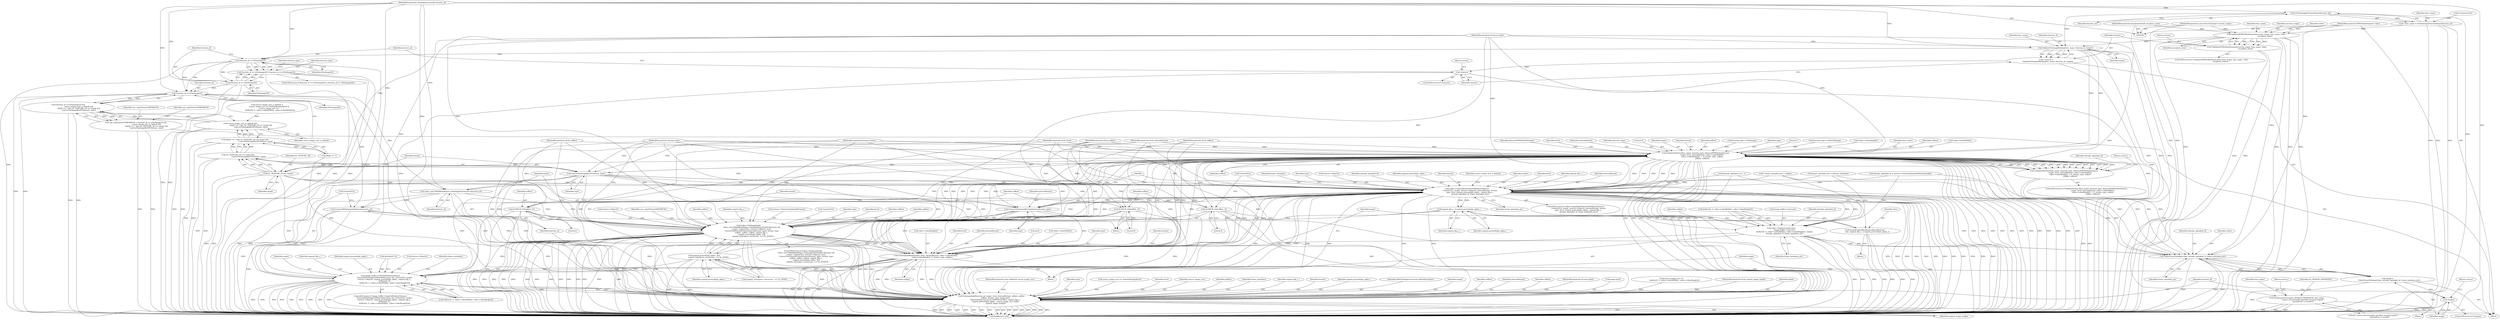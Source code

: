 digraph "0_Chrome_3298d3abf47b3a7a10e44c07d821c68a5c8aa935@pointer" {
"1000127" [label="(Call,ValidateHTMLVideoElement(security_origin, func_name, video,\n                                exception_state))"];
"1000101" [label="(MethodParameterIn,const SecurityOrigin* security_origin)"];
"1000118" [label="(Call,* func_name = GetTexImageFunctionName(function_id))"];
"1000120" [label="(Call,GetTexImageFunctionName(function_id))"];
"1000102" [label="(MethodParameterIn,TexImageFunctionID function_id)"];
"1000111" [label="(MethodParameterIn,HTMLVideoElement* video)"];
"1000115" [label="(MethodParameterIn,ExceptionState& exception_state)"];
"1000126" [label="(Call,!ValidateHTMLVideoElement(security_origin, func_name, video,\n                                exception_state))"];
"1000136" [label="(Call,ValidateTexImageBinding(func_name, function_id, target))"];
"1000134" [label="(Call,* texture =\n      ValidateTexImageBinding(func_name, function_id, target))"];
"1000141" [label="(Call,!texture)"];
"1000147" [label="(Call,function_id == kTexImage2D)"];
"1000146" [label="(Call,function_id == kTexImage2D || function_id == kTexImage3D)"];
"1000150" [label="(Call,function_id == kTexImage3D)"];
"1000226" [label="(Call,function_id == kTexImage2D)"];
"1000225" [label="(Call,function_id == kTexImage2D &&\n                                       source_image_rect_is_default &&\n                                       depth == 1 && GL_TEXTURE_2D == target &&\n                                       CanUseTexImageByGPU(format, type))"];
"1000223" [label="(Call,use_copyTextureCHROMIUM = function_id == kTexImage2D &&\n                                       source_image_rect_is_default &&\n                                       depth == 1 && GL_TEXTURE_2D == target &&\n                                       CanUseTexImageByGPU(format, type))"];
"1000281" [label="(Call,static_cast<WebMediaPlayer::TexImageFunctionID>(function_id))"];
"1000280" [label="(Call,video->TexImageImpl(\n            static_cast<WebMediaPlayer::TexImageFunctionID>(function_id),\n            target, ContextGL(), texture->Object(), level,\n            ConvertTexInternalFormat(internalformat, type), format, type,\n            xoffset, yoffset, zoffset, unpack_flip_y_,\n            unpack_premultiply_alpha_ &&\n                unpack_colorspace_conversion_ == GL_NONE))"];
"1000331" [label="(Call,TexImage2DBase(target, level, internalformat, video->videoWidth(),\n                       video->videoHeight(), 0, format, type, nullptr))"];
"1000342" [label="(Call,image_buffer->CopyToPlatformTexture(\n                FunctionIDToSnapshotReason(function_id), ContextGL(), target,\n                texture->Object(), unpack_premultiply_alpha_, unpack_flip_y_,\n                IntPoint(0, 0),\n                IntRect(0, 0, video->videoWidth(), video->videoHeight())))"];
"1000373" [label="(Call,TexImageImpl(function_id, target, level, internalformat, xoffset, yoffset,\n               zoffset, format, type, image.get(),\n               WebGLImageConversion::kHtmlDomVideo, unpack_flip_y_,\n               unpack_premultiply_alpha_, source_image_rect, depth,\n               unpack_image_height))"];
"1000343" [label="(Call,FunctionIDToSnapshotReason(function_id))"];
"1000162" [label="(Call,ValidateTexFunc(func_name, function_type, kSourceHTMLVideoElement,\n                       target, level, internalformat, video->videoWidth(),\n                       video->videoHeight(), 1, 0, format, type, xoffset,\n                       yoffset, zoffset))"];
"1000161" [label="(Call,!ValidateTexFunc(func_name, function_type, kSourceHTMLVideoElement,\n                       target, level, internalformat, video->videoWidth(),\n                       video->videoHeight(), 1, 0, format, type, xoffset,\n                       yoffset, zoffset))"];
"1000203" [label="(Call,SynthesizeGLError(GL_INVALID_OPERATION, func_name,\n                      \"source sub-rectangle specified via pixel unpack \"\n                      \"parameters is invalid\"))"];
"1000236" [label="(Call,GL_TEXTURE_2D == target)"];
"1000235" [label="(Call,GL_TEXTURE_2D == target &&\n                                       CanUseTexImageByGPU(format, type))"];
"1000231" [label="(Call,depth == 1 && GL_TEXTURE_2D == target &&\n                                       CanUseTexImageByGPU(format, type))"];
"1000229" [label="(Call,source_image_rect_is_default &&\n                                       depth == 1 && GL_TEXTURE_2D == target &&\n                                       CanUseTexImageByGPU(format, type))"];
"1000255" [label="(Call,video->CopyVideoTextureToPlatformTexture(\n            ContextGL(), target, texture->Object(), internalformat, format,\n            type, level, unpack_premultiply_alpha_, unpack_flip_y_,\n            already_uploaded_id, frame_metadata_ptr))"];
"1000276" [label="(Call,unpack_flip_y_ || unpack_premultiply_alpha_)"];
"1000274" [label="(Call,ScopedUnpackParametersResetRestore(\n        this, unpack_flip_y_ || unpack_premultiply_alpha_))"];
"1000297" [label="(Call,unpack_premultiply_alpha_ &&\n                unpack_colorspace_conversion_ == GL_NONE)"];
"1000288" [label="(Call,ConvertTexInternalFormat(internalformat, type))"];
"1000321" [label="(Call,video->PaintCurrentFrame(\n            image_buffer->Canvas(),\n            IntRect(0, 0, video->videoWidth(), video->videoHeight()), nullptr,\n            already_uploaded_id, frame_metadata_ptr))"];
"1000365" [label="(Call,VideoFrameToImage(video, already_uploaded_id, frame_metadata_ptr))"];
"1000363" [label="(Call,image =\n      VideoFrameToImage(video, already_uploaded_id, frame_metadata_ptr))"];
"1000370" [label="(Call,!image)"];
"1000239" [label="(Call,CanUseTexImageByGPU(format, type))"];
"1000245" [label="(Call,DCHECK_EQ(xoffset, 0))"];
"1000248" [label="(Call,DCHECK_EQ(yoffset, 0))"];
"1000251" [label="(Call,DCHECK_EQ(zoffset, 0))"];
"1000150" [label="(Call,function_id == kTexImage3D)"];
"1000143" [label="(Return,return;)"];
"1000175" [label="(Identifier,xoffset)"];
"1000141" [label="(Call,!texture)"];
"1000350" [label="(Call,IntPoint(0, 0))"];
"1000161" [label="(Call,!ValidateTexFunc(func_name, function_type, kSourceHTMLVideoElement,\n                       target, level, internalformat, video->videoWidth(),\n                       video->videoHeight(), 1, 0, format, type, xoffset,\n                       yoffset, zoffset))"];
"1000295" [label="(Identifier,zoffset)"];
"1000119" [label="(Identifier,func_name)"];
"1000169" [label="(Call,video->videoWidth())"];
"1000177" [label="(Identifier,zoffset)"];
"1000235" [label="(Call,GL_TEXTURE_2D == target &&\n                                       CanUseTexImageByGPU(format, type))"];
"1000247" [label="(Literal,0)"];
"1000140" [label="(ControlStructure,if (!texture))"];
"1000254" [label="(ControlStructure,if (video->CopyVideoTextureToPlatformTexture(\n            ContextGL(), target, texture->Object(), internalformat, format,\n            type, level, unpack_premultiply_alpha_, unpack_flip_y_,\n            already_uploaded_id, frame_metadata_ptr)))"];
"1000246" [label="(Identifier,xoffset)"];
"1000120" [label="(Call,GetTexImageFunctionName(function_id))"];
"1000134" [label="(Call,* texture =\n      ValidateTexImageBinding(func_name, function_id, target))"];
"1000253" [label="(Literal,0)"];
"1000276" [label="(Call,unpack_flip_y_ || unpack_premultiply_alpha_)"];
"1000102" [label="(MethodParameterIn,TexImageFunctionID function_id)"];
"1000368" [label="(Identifier,frame_metadata_ptr)"];
"1000274" [label="(Call,ScopedUnpackParametersResetRestore(\n        this, unpack_flip_y_ || unpack_premultiply_alpha_))"];
"1000374" [label="(Identifier,function_id)"];
"1000256" [label="(Call,ContextGL())"];
"1000112" [label="(MethodParameterIn,const IntRect& source_image_rect)"];
"1000281" [label="(Call,static_cast<WebMediaPlayer::TexImageFunctionID>(function_id))"];
"1000107" [label="(MethodParameterIn,GLenum type)"];
"1000203" [label="(Call,SynthesizeGLError(GL_INVALID_OPERATION, func_name,\n                      \"source sub-rectangle specified via pixel unpack \"\n                      \"parameters is invalid\"))"];
"1000382" [label="(Identifier,type)"];
"1000273" [label="(Block,)"];
"1000372" [label="(Return,return;)"];
"1000370" [label="(Call,!image)"];
"1000212" [label="(Call,source_image_rect == SentinelEmptyRect())"];
"1000209" [label="(Call,source_image_rect_is_default =\n       source_image_rect == SentinelEmptyRect() ||\n       source_image_rect ==\n          IntRect(0, 0, video->videoWidth(), video->videoHeight()))"];
"1000347" [label="(Call,texture->Object())"];
"1000269" [label="(Identifier,frame_metadata)"];
"1000376" [label="(Identifier,level)"];
"1000277" [label="(Identifier,unpack_flip_y_)"];
"1000279" [label="(ControlStructure,if (video->TexImageImpl(\n            static_cast<WebMediaPlayer::TexImageFunctionID>(function_id),\n            target, ContextGL(), texture->Object(), level,\n            ConvertTexInternalFormat(internalformat, type), format, type,\n            xoffset, yoffset, zoffset, unpack_flip_y_,\n            unpack_premultiply_alpha_ &&\n                unpack_colorspace_conversion_ == GL_NONE)))"];
"1000392" [label="(MethodReturn,void)"];
"1000336" [label="(Call,video->videoHeight())"];
"1000127" [label="(Call,ValidateHTMLVideoElement(security_origin, func_name, video,\n                                exception_state))"];
"1000387" [label="(Identifier,source_image_rect)"];
"1000288" [label="(Call,ConvertTexInternalFormat(internalformat, type))"];
"1000294" [label="(Identifier,yoffset)"];
"1000343" [label="(Call,FunctionIDToSnapshotReason(function_id))"];
"1000261" [label="(Identifier,type)"];
"1000151" [label="(Identifier,function_id)"];
"1000296" [label="(Identifier,unpack_flip_y_)"];
"1000331" [label="(Call,TexImage2DBase(target, level, internalformat, video->videoWidth(),\n                       video->videoHeight(), 0, format, type, nullptr))"];
"1000162" [label="(Call,ValidateTexFunc(func_name, function_type, kSourceHTMLVideoElement,\n                       target, level, internalformat, video->videoWidth(),\n                       video->videoHeight(), 1, 0, format, type, xoffset,\n                       yoffset, zoffset))"];
"1000333" [label="(Identifier,level)"];
"1000275" [label="(Identifier,this)"];
"1000181" [label="(Call,already_uploaded_id = -1)"];
"1000379" [label="(Identifier,yoffset)"];
"1000334" [label="(Identifier,internalformat)"];
"1000128" [label="(Identifier,security_origin)"];
"1000360" [label="(Identifier,frame_metadata)"];
"1000364" [label="(Identifier,image)"];
"1000206" [label="(Literal,\"source sub-rectangle specified via pixel unpack \"\n                      \"parameters is invalid\")"];
"1000298" [label="(Identifier,unpack_premultiply_alpha_)"];
"1000345" [label="(Call,ContextGL())"];
"1000136" [label="(Call,ValidateTexImageBinding(func_name, function_id, target))"];
"1000121" [label="(Identifier,function_id)"];
"1000131" [label="(Identifier,exception_state)"];
"1000391" [label="(Identifier,frame_metadata)"];
"1000280" [label="(Call,video->TexImageImpl(\n            static_cast<WebMediaPlayer::TexImageFunctionID>(function_id),\n            target, ContextGL(), texture->Object(), level,\n            ConvertTexInternalFormat(internalformat, type), format, type,\n            xoffset, yoffset, zoffset, unpack_flip_y_,\n            unpack_premultiply_alpha_ &&\n                unpack_colorspace_conversion_ == GL_NONE))"];
"1000258" [label="(Call,texture->Object())"];
"1000111" [label="(MethodParameterIn,HTMLVideoElement* video)"];
"1000323" [label="(Call,IntRect(0, 0, video->videoWidth(), video->videoHeight()))"];
"1000135" [label="(Identifier,texture)"];
"1000340" [label="(Identifier,nullptr)"];
"1000385" [label="(Identifier,unpack_flip_y_)"];
"1000165" [label="(Identifier,kSourceHTMLVideoElement)"];
"1000284" [label="(Identifier,target)"];
"1000373" [label="(Call,TexImageImpl(function_id, target, level, internalformat, xoffset, yoffset,\n               zoffset, format, type, image.get(),\n               WebGLImageConversion::kHtmlDomVideo, unpack_flip_y_,\n               unpack_premultiply_alpha_, source_image_rect, depth,\n               unpack_image_height))"];
"1000167" [label="(Identifier,level)"];
"1000104" [label="(MethodParameterIn,GLint level)"];
"1000239" [label="(Call,CanUseTexImageByGPU(format, type))"];
"1000101" [label="(MethodParameterIn,const SecurityOrigin* security_origin)"];
"1000145" [label="(ControlStructure,if (function_id == kTexImage2D || function_id == kTexImage3D))"];
"1000337" [label="(Literal,0)"];
"1000265" [label="(Identifier,already_uploaded_id)"];
"1000126" [label="(Call,!ValidateHTMLVideoElement(security_origin, func_name, video,\n                                exception_state))"];
"1000332" [label="(Identifier,target)"];
"1000250" [label="(Literal,0)"];
"1000232" [label="(Call,depth == 1)"];
"1000106" [label="(MethodParameterIn,GLenum format)"];
"1000283" [label="(Identifier,function_id)"];
"1000168" [label="(Identifier,internalformat)"];
"1000148" [label="(Identifier,function_id)"];
"1000381" [label="(Identifier,format)"];
"1000164" [label="(Identifier,function_type)"];
"1000227" [label="(Identifier,function_id)"];
"1000172" [label="(Literal,0)"];
"1000109" [label="(MethodParameterIn,GLint yoffset)"];
"1000389" [label="(Identifier,unpack_image_height)"];
"1000386" [label="(Identifier,unpack_premultiply_alpha_)"];
"1000236" [label="(Call,GL_TEXTURE_2D == target)"];
"1000154" [label="(Identifier,function_type)"];
"1000186" [label="(Call,* frame_metadata_ptr = nullptr)"];
"1000365" [label="(Call,VideoFrameToImage(video, already_uploaded_id, frame_metadata_ptr))"];
"1000142" [label="(Identifier,texture)"];
"1000230" [label="(Identifier,source_image_rect_is_default)"];
"1000116" [label="(Block,)"];
"1000263" [label="(Identifier,unpack_premultiply_alpha_)"];
"1000384" [label="(Identifier,WebGLImageConversion::kHtmlDomVideo)"];
"1000303" [label="(Call,texture->ClearLastUploadedFrame())"];
"1000251" [label="(Call,DCHECK_EQ(zoffset, 0))"];
"1000371" [label="(Identifier,image)"];
"1000375" [label="(Identifier,target)"];
"1000342" [label="(Call,image_buffer->CopyToPlatformTexture(\n                FunctionIDToSnapshotReason(function_id), ContextGL(), target,\n                texture->Object(), unpack_premultiply_alpha_, unpack_flip_y_,\n                IntPoint(0, 0),\n                IntRect(0, 0, video->videoWidth(), video->videoHeight())))"];
"1000231" [label="(Call,depth == 1 && GL_TEXTURE_2D == target &&\n                                       CanUseTexImageByGPU(format, type))"];
"1000166" [label="(Identifier,target)"];
"1000110" [label="(MethodParameterIn,GLint zoffset)"];
"1000244" [label="(Block,)"];
"1000285" [label="(Call,ContextGL())"];
"1000380" [label="(Identifier,zoffset)"];
"1000377" [label="(Identifier,internalformat)"];
"1000130" [label="(Identifier,video)"];
"1000248" [label="(Call,DCHECK_EQ(yoffset, 0))"];
"1000260" [label="(Identifier,format)"];
"1000346" [label="(Identifier,target)"];
"1000378" [label="(Identifier,xoffset)"];
"1000204" [label="(Identifier,GL_INVALID_OPERATION)"];
"1000245" [label="(Call,DCHECK_EQ(xoffset, 0))"];
"1000292" [label="(Identifier,type)"];
"1000287" [label="(Identifier,level)"];
"1000125" [label="(ControlStructure,if (!ValidateHTMLVideoElement(security_origin, func_name, video,\n                                exception_state)))"];
"1000229" [label="(Call,source_image_rect_is_default &&\n                                       depth == 1 && GL_TEXTURE_2D == target &&\n                                       CanUseTexImageByGPU(format, type))"];
"1000335" [label="(Call,video->videoWidth())"];
"1000349" [label="(Identifier,unpack_flip_y_)"];
"1000223" [label="(Call,use_copyTextureCHROMIUM = function_id == kTexImage2D &&\n                                       source_image_rect_is_default &&\n                                       depth == 1 && GL_TEXTURE_2D == target &&\n                                       CanUseTexImageByGPU(format, type))"];
"1000344" [label="(Identifier,function_id)"];
"1000173" [label="(Identifier,format)"];
"1000182" [label="(Identifier,already_uploaded_id)"];
"1000147" [label="(Call,function_id == kTexImage2D)"];
"1000195" [label="(Call,frame_metadata_ptr = &frame_metadata)"];
"1000328" [label="(Identifier,nullptr)"];
"1000192" [label="(Call,already_uploaded_id = texture->GetLastUploadedVideoFrameId())"];
"1000339" [label="(Identifier,type)"];
"1000238" [label="(Identifier,target)"];
"1000272" [label="(Identifier,source_image_rect_is_default)"];
"1000113" [label="(MethodParameterIn,GLsizei depth)"];
"1000123" [label="(Call,isContextLost())"];
"1000330" [label="(Identifier,frame_metadata_ptr)"];
"1000237" [label="(Identifier,GL_TEXTURE_2D)"];
"1000158" [label="(Identifier,function_type)"];
"1000240" [label="(Identifier,format)"];
"1000293" [label="(Identifier,xoffset)"];
"1000202" [label="(Block,)"];
"1000224" [label="(Identifier,use_copyTextureCHROMIUM)"];
"1000338" [label="(Identifier,format)"];
"1000341" [label="(ControlStructure,if (image_buffer->CopyToPlatformTexture(\n                FunctionIDToSnapshotReason(function_id), ContextGL(), target,\n                texture->Object(), unpack_premultiply_alpha_, unpack_flip_y_,\n                IntPoint(0, 0),\n                IntRect(0, 0, video->videoWidth(), video->videoHeight()))))"];
"1000132" [label="(Return,return;)"];
"1000383" [label="(Call,image.get())"];
"1000322" [label="(Call,image_buffer->Canvas())"];
"1000226" [label="(Call,function_id == kTexImage2D)"];
"1000321" [label="(Call,video->PaintCurrentFrame(\n            image_buffer->Canvas(),\n            IntRect(0, 0, video->videoWidth(), video->videoHeight()), nullptr,\n            already_uploaded_id, frame_metadata_ptr))"];
"1000249" [label="(Identifier,yoffset)"];
"1000118" [label="(Call,* func_name = GetTexImageFunctionName(function_id))"];
"1000266" [label="(Identifier,frame_metadata_ptr)"];
"1000105" [label="(MethodParameterIn,GLint internalformat)"];
"1000289" [label="(Identifier,internalformat)"];
"1000205" [label="(Identifier,func_name)"];
"1000176" [label="(Identifier,yoffset)"];
"1000353" [label="(Call,IntRect(0, 0, video->videoWidth(), video->videoHeight()))"];
"1000160" [label="(ControlStructure,if (!ValidateTexFunc(func_name, function_type, kSourceHTMLVideoElement,\n                       target, level, internalformat, video->videoWidth(),\n                       video->videoHeight(), 1, 0, format, type, xoffset,\n                       yoffset, zoffset)))"];
"1000367" [label="(Identifier,already_uploaded_id)"];
"1000139" [label="(Identifier,target)"];
"1000153" [label="(Call,function_type = kTexImage)"];
"1000278" [label="(Identifier,unpack_premultiply_alpha_)"];
"1000241" [label="(Identifier,type)"];
"1000228" [label="(Identifier,kTexImage2D)"];
"1000103" [label="(MethodParameterIn,GLenum target)"];
"1000174" [label="(Identifier,type)"];
"1000215" [label="(Call,source_image_rect ==\n          IntRect(0, 0, video->videoWidth(), video->videoHeight()))"];
"1000114" [label="(MethodParameterIn,GLint unpack_image_height)"];
"1000137" [label="(Identifier,func_name)"];
"1000243" [label="(Identifier,use_copyTextureCHROMIUM)"];
"1000171" [label="(Literal,1)"];
"1000363" [label="(Call,image =\n      VideoFrameToImage(video, already_uploaded_id, frame_metadata_ptr))"];
"1000369" [label="(ControlStructure,if (!image))"];
"1000157" [label="(Call,function_type = kTexSubImage)"];
"1000257" [label="(Identifier,target)"];
"1000225" [label="(Call,function_id == kTexImage2D &&\n                                       source_image_rect_is_default &&\n                                       depth == 1 && GL_TEXTURE_2D == target &&\n                                       CanUseTexImageByGPU(format, type))"];
"1000207" [label="(Return,return;)"];
"1000262" [label="(Identifier,level)"];
"1000299" [label="(Call,unpack_colorspace_conversion_ == GL_NONE)"];
"1000138" [label="(Identifier,function_id)"];
"1000152" [label="(Identifier,kTexImage3D)"];
"1000297" [label="(Call,unpack_premultiply_alpha_ &&\n                unpack_colorspace_conversion_ == GL_NONE)"];
"1000388" [label="(Identifier,depth)"];
"1000170" [label="(Call,video->videoHeight())"];
"1000178" [label="(Return,return;)"];
"1000264" [label="(Identifier,unpack_flip_y_)"];
"1000149" [label="(Identifier,kTexImage2D)"];
"1000108" [label="(MethodParameterIn,GLint xoffset)"];
"1000291" [label="(Identifier,format)"];
"1000115" [label="(MethodParameterIn,ExceptionState& exception_state)"];
"1000286" [label="(Call,texture->Object())"];
"1000348" [label="(Identifier,unpack_premultiply_alpha_)"];
"1000129" [label="(Identifier,func_name)"];
"1000306" [label="(Identifier,use_copyTextureCHROMIUM)"];
"1000259" [label="(Identifier,internalformat)"];
"1000290" [label="(Identifier,type)"];
"1000146" [label="(Call,function_id == kTexImage2D || function_id == kTexImage3D)"];
"1000329" [label="(Identifier,already_uploaded_id)"];
"1000320" [label="(Block,)"];
"1000163" [label="(Identifier,func_name)"];
"1000252" [label="(Identifier,zoffset)"];
"1000366" [label="(Identifier,video)"];
"1000255" [label="(Call,video->CopyVideoTextureToPlatformTexture(\n            ContextGL(), target, texture->Object(), internalformat, format,\n            type, level, unpack_premultiply_alpha_, unpack_flip_y_,\n            already_uploaded_id, frame_metadata_ptr))"];
"1000127" -> "1000126"  [label="AST: "];
"1000127" -> "1000131"  [label="CFG: "];
"1000128" -> "1000127"  [label="AST: "];
"1000129" -> "1000127"  [label="AST: "];
"1000130" -> "1000127"  [label="AST: "];
"1000131" -> "1000127"  [label="AST: "];
"1000126" -> "1000127"  [label="CFG: "];
"1000127" -> "1000392"  [label="DDG: "];
"1000127" -> "1000392"  [label="DDG: "];
"1000127" -> "1000392"  [label="DDG: "];
"1000127" -> "1000392"  [label="DDG: "];
"1000127" -> "1000126"  [label="DDG: "];
"1000127" -> "1000126"  [label="DDG: "];
"1000127" -> "1000126"  [label="DDG: "];
"1000127" -> "1000126"  [label="DDG: "];
"1000101" -> "1000127"  [label="DDG: "];
"1000118" -> "1000127"  [label="DDG: "];
"1000111" -> "1000127"  [label="DDG: "];
"1000115" -> "1000127"  [label="DDG: "];
"1000127" -> "1000136"  [label="DDG: "];
"1000127" -> "1000365"  [label="DDG: "];
"1000101" -> "1000100"  [label="AST: "];
"1000101" -> "1000392"  [label="DDG: "];
"1000118" -> "1000116"  [label="AST: "];
"1000118" -> "1000120"  [label="CFG: "];
"1000119" -> "1000118"  [label="AST: "];
"1000120" -> "1000118"  [label="AST: "];
"1000123" -> "1000118"  [label="CFG: "];
"1000118" -> "1000392"  [label="DDG: "];
"1000118" -> "1000392"  [label="DDG: "];
"1000120" -> "1000118"  [label="DDG: "];
"1000120" -> "1000121"  [label="CFG: "];
"1000121" -> "1000120"  [label="AST: "];
"1000120" -> "1000392"  [label="DDG: "];
"1000102" -> "1000120"  [label="DDG: "];
"1000120" -> "1000136"  [label="DDG: "];
"1000102" -> "1000100"  [label="AST: "];
"1000102" -> "1000392"  [label="DDG: "];
"1000102" -> "1000136"  [label="DDG: "];
"1000102" -> "1000147"  [label="DDG: "];
"1000102" -> "1000150"  [label="DDG: "];
"1000102" -> "1000226"  [label="DDG: "];
"1000102" -> "1000281"  [label="DDG: "];
"1000102" -> "1000343"  [label="DDG: "];
"1000102" -> "1000373"  [label="DDG: "];
"1000111" -> "1000100"  [label="AST: "];
"1000111" -> "1000392"  [label="DDG: "];
"1000111" -> "1000365"  [label="DDG: "];
"1000115" -> "1000100"  [label="AST: "];
"1000115" -> "1000392"  [label="DDG: "];
"1000126" -> "1000125"  [label="AST: "];
"1000132" -> "1000126"  [label="CFG: "];
"1000135" -> "1000126"  [label="CFG: "];
"1000126" -> "1000392"  [label="DDG: "];
"1000126" -> "1000392"  [label="DDG: "];
"1000136" -> "1000134"  [label="AST: "];
"1000136" -> "1000139"  [label="CFG: "];
"1000137" -> "1000136"  [label="AST: "];
"1000138" -> "1000136"  [label="AST: "];
"1000139" -> "1000136"  [label="AST: "];
"1000134" -> "1000136"  [label="CFG: "];
"1000136" -> "1000392"  [label="DDG: "];
"1000136" -> "1000392"  [label="DDG: "];
"1000136" -> "1000392"  [label="DDG: "];
"1000136" -> "1000134"  [label="DDG: "];
"1000136" -> "1000134"  [label="DDG: "];
"1000136" -> "1000134"  [label="DDG: "];
"1000103" -> "1000136"  [label="DDG: "];
"1000136" -> "1000147"  [label="DDG: "];
"1000136" -> "1000162"  [label="DDG: "];
"1000136" -> "1000162"  [label="DDG: "];
"1000134" -> "1000116"  [label="AST: "];
"1000135" -> "1000134"  [label="AST: "];
"1000142" -> "1000134"  [label="CFG: "];
"1000134" -> "1000392"  [label="DDG: "];
"1000134" -> "1000141"  [label="DDG: "];
"1000141" -> "1000140"  [label="AST: "];
"1000141" -> "1000142"  [label="CFG: "];
"1000142" -> "1000141"  [label="AST: "];
"1000143" -> "1000141"  [label="CFG: "];
"1000148" -> "1000141"  [label="CFG: "];
"1000141" -> "1000392"  [label="DDG: "];
"1000141" -> "1000392"  [label="DDG: "];
"1000147" -> "1000146"  [label="AST: "];
"1000147" -> "1000149"  [label="CFG: "];
"1000148" -> "1000147"  [label="AST: "];
"1000149" -> "1000147"  [label="AST: "];
"1000151" -> "1000147"  [label="CFG: "];
"1000146" -> "1000147"  [label="CFG: "];
"1000147" -> "1000392"  [label="DDG: "];
"1000147" -> "1000392"  [label="DDG: "];
"1000147" -> "1000146"  [label="DDG: "];
"1000147" -> "1000146"  [label="DDG: "];
"1000147" -> "1000150"  [label="DDG: "];
"1000147" -> "1000226"  [label="DDG: "];
"1000147" -> "1000226"  [label="DDG: "];
"1000146" -> "1000145"  [label="AST: "];
"1000146" -> "1000150"  [label="CFG: "];
"1000150" -> "1000146"  [label="AST: "];
"1000154" -> "1000146"  [label="CFG: "];
"1000158" -> "1000146"  [label="CFG: "];
"1000146" -> "1000392"  [label="DDG: "];
"1000146" -> "1000392"  [label="DDG: "];
"1000146" -> "1000392"  [label="DDG: "];
"1000150" -> "1000146"  [label="DDG: "];
"1000150" -> "1000146"  [label="DDG: "];
"1000150" -> "1000152"  [label="CFG: "];
"1000151" -> "1000150"  [label="AST: "];
"1000152" -> "1000150"  [label="AST: "];
"1000150" -> "1000392"  [label="DDG: "];
"1000150" -> "1000392"  [label="DDG: "];
"1000150" -> "1000226"  [label="DDG: "];
"1000226" -> "1000225"  [label="AST: "];
"1000226" -> "1000228"  [label="CFG: "];
"1000227" -> "1000226"  [label="AST: "];
"1000228" -> "1000226"  [label="AST: "];
"1000230" -> "1000226"  [label="CFG: "];
"1000225" -> "1000226"  [label="CFG: "];
"1000226" -> "1000392"  [label="DDG: "];
"1000226" -> "1000392"  [label="DDG: "];
"1000226" -> "1000225"  [label="DDG: "];
"1000226" -> "1000225"  [label="DDG: "];
"1000226" -> "1000281"  [label="DDG: "];
"1000226" -> "1000343"  [label="DDG: "];
"1000226" -> "1000373"  [label="DDG: "];
"1000225" -> "1000223"  [label="AST: "];
"1000225" -> "1000229"  [label="CFG: "];
"1000229" -> "1000225"  [label="AST: "];
"1000223" -> "1000225"  [label="CFG: "];
"1000225" -> "1000392"  [label="DDG: "];
"1000225" -> "1000392"  [label="DDG: "];
"1000225" -> "1000223"  [label="DDG: "];
"1000225" -> "1000223"  [label="DDG: "];
"1000229" -> "1000225"  [label="DDG: "];
"1000229" -> "1000225"  [label="DDG: "];
"1000223" -> "1000116"  [label="AST: "];
"1000224" -> "1000223"  [label="AST: "];
"1000243" -> "1000223"  [label="CFG: "];
"1000223" -> "1000392"  [label="DDG: "];
"1000223" -> "1000392"  [label="DDG: "];
"1000281" -> "1000280"  [label="AST: "];
"1000281" -> "1000283"  [label="CFG: "];
"1000282" -> "1000281"  [label="AST: "];
"1000283" -> "1000281"  [label="AST: "];
"1000284" -> "1000281"  [label="CFG: "];
"1000281" -> "1000392"  [label="DDG: "];
"1000281" -> "1000280"  [label="DDG: "];
"1000281" -> "1000343"  [label="DDG: "];
"1000281" -> "1000373"  [label="DDG: "];
"1000280" -> "1000279"  [label="AST: "];
"1000280" -> "1000297"  [label="CFG: "];
"1000284" -> "1000280"  [label="AST: "];
"1000285" -> "1000280"  [label="AST: "];
"1000286" -> "1000280"  [label="AST: "];
"1000287" -> "1000280"  [label="AST: "];
"1000288" -> "1000280"  [label="AST: "];
"1000291" -> "1000280"  [label="AST: "];
"1000292" -> "1000280"  [label="AST: "];
"1000293" -> "1000280"  [label="AST: "];
"1000294" -> "1000280"  [label="AST: "];
"1000295" -> "1000280"  [label="AST: "];
"1000296" -> "1000280"  [label="AST: "];
"1000297" -> "1000280"  [label="AST: "];
"1000303" -> "1000280"  [label="CFG: "];
"1000306" -> "1000280"  [label="CFG: "];
"1000280" -> "1000392"  [label="DDG: "];
"1000280" -> "1000392"  [label="DDG: "];
"1000280" -> "1000392"  [label="DDG: "];
"1000280" -> "1000392"  [label="DDG: "];
"1000280" -> "1000392"  [label="DDG: "];
"1000280" -> "1000392"  [label="DDG: "];
"1000280" -> "1000392"  [label="DDG: "];
"1000280" -> "1000392"  [label="DDG: "];
"1000280" -> "1000392"  [label="DDG: "];
"1000280" -> "1000392"  [label="DDG: "];
"1000280" -> "1000392"  [label="DDG: "];
"1000280" -> "1000392"  [label="DDG: "];
"1000280" -> "1000392"  [label="DDG: "];
"1000280" -> "1000392"  [label="DDG: "];
"1000236" -> "1000280"  [label="DDG: "];
"1000162" -> "1000280"  [label="DDG: "];
"1000162" -> "1000280"  [label="DDG: "];
"1000162" -> "1000280"  [label="DDG: "];
"1000162" -> "1000280"  [label="DDG: "];
"1000162" -> "1000280"  [label="DDG: "];
"1000162" -> "1000280"  [label="DDG: "];
"1000255" -> "1000280"  [label="DDG: "];
"1000255" -> "1000280"  [label="DDG: "];
"1000255" -> "1000280"  [label="DDG: "];
"1000103" -> "1000280"  [label="DDG: "];
"1000104" -> "1000280"  [label="DDG: "];
"1000288" -> "1000280"  [label="DDG: "];
"1000288" -> "1000280"  [label="DDG: "];
"1000239" -> "1000280"  [label="DDG: "];
"1000106" -> "1000280"  [label="DDG: "];
"1000107" -> "1000280"  [label="DDG: "];
"1000245" -> "1000280"  [label="DDG: "];
"1000108" -> "1000280"  [label="DDG: "];
"1000248" -> "1000280"  [label="DDG: "];
"1000109" -> "1000280"  [label="DDG: "];
"1000251" -> "1000280"  [label="DDG: "];
"1000110" -> "1000280"  [label="DDG: "];
"1000276" -> "1000280"  [label="DDG: "];
"1000297" -> "1000280"  [label="DDG: "];
"1000297" -> "1000280"  [label="DDG: "];
"1000280" -> "1000331"  [label="DDG: "];
"1000280" -> "1000331"  [label="DDG: "];
"1000280" -> "1000331"  [label="DDG: "];
"1000280" -> "1000331"  [label="DDG: "];
"1000280" -> "1000342"  [label="DDG: "];
"1000280" -> "1000373"  [label="DDG: "];
"1000280" -> "1000373"  [label="DDG: "];
"1000280" -> "1000373"  [label="DDG: "];
"1000280" -> "1000373"  [label="DDG: "];
"1000280" -> "1000373"  [label="DDG: "];
"1000280" -> "1000373"  [label="DDG: "];
"1000280" -> "1000373"  [label="DDG: "];
"1000280" -> "1000373"  [label="DDG: "];
"1000331" -> "1000320"  [label="AST: "];
"1000331" -> "1000340"  [label="CFG: "];
"1000332" -> "1000331"  [label="AST: "];
"1000333" -> "1000331"  [label="AST: "];
"1000334" -> "1000331"  [label="AST: "];
"1000335" -> "1000331"  [label="AST: "];
"1000336" -> "1000331"  [label="AST: "];
"1000337" -> "1000331"  [label="AST: "];
"1000338" -> "1000331"  [label="AST: "];
"1000339" -> "1000331"  [label="AST: "];
"1000340" -> "1000331"  [label="AST: "];
"1000344" -> "1000331"  [label="CFG: "];
"1000331" -> "1000392"  [label="DDG: "];
"1000331" -> "1000392"  [label="DDG: "];
"1000331" -> "1000392"  [label="DDG: "];
"1000331" -> "1000392"  [label="DDG: "];
"1000331" -> "1000392"  [label="DDG: "];
"1000331" -> "1000392"  [label="DDG: "];
"1000236" -> "1000331"  [label="DDG: "];
"1000162" -> "1000331"  [label="DDG: "];
"1000162" -> "1000331"  [label="DDG: "];
"1000162" -> "1000331"  [label="DDG: "];
"1000162" -> "1000331"  [label="DDG: "];
"1000162" -> "1000331"  [label="DDG: "];
"1000255" -> "1000331"  [label="DDG: "];
"1000255" -> "1000331"  [label="DDG: "];
"1000255" -> "1000331"  [label="DDG: "];
"1000255" -> "1000331"  [label="DDG: "];
"1000255" -> "1000331"  [label="DDG: "];
"1000103" -> "1000331"  [label="DDG: "];
"1000104" -> "1000331"  [label="DDG: "];
"1000288" -> "1000331"  [label="DDG: "];
"1000105" -> "1000331"  [label="DDG: "];
"1000239" -> "1000331"  [label="DDG: "];
"1000239" -> "1000331"  [label="DDG: "];
"1000106" -> "1000331"  [label="DDG: "];
"1000107" -> "1000331"  [label="DDG: "];
"1000321" -> "1000331"  [label="DDG: "];
"1000331" -> "1000342"  [label="DDG: "];
"1000331" -> "1000373"  [label="DDG: "];
"1000331" -> "1000373"  [label="DDG: "];
"1000331" -> "1000373"  [label="DDG: "];
"1000331" -> "1000373"  [label="DDG: "];
"1000342" -> "1000341"  [label="AST: "];
"1000342" -> "1000353"  [label="CFG: "];
"1000343" -> "1000342"  [label="AST: "];
"1000345" -> "1000342"  [label="AST: "];
"1000346" -> "1000342"  [label="AST: "];
"1000347" -> "1000342"  [label="AST: "];
"1000348" -> "1000342"  [label="AST: "];
"1000349" -> "1000342"  [label="AST: "];
"1000350" -> "1000342"  [label="AST: "];
"1000353" -> "1000342"  [label="AST: "];
"1000360" -> "1000342"  [label="CFG: "];
"1000364" -> "1000342"  [label="CFG: "];
"1000342" -> "1000392"  [label="DDG: "];
"1000342" -> "1000392"  [label="DDG: "];
"1000342" -> "1000392"  [label="DDG: "];
"1000342" -> "1000392"  [label="DDG: "];
"1000342" -> "1000392"  [label="DDG: "];
"1000342" -> "1000392"  [label="DDG: "];
"1000342" -> "1000392"  [label="DDG: "];
"1000342" -> "1000392"  [label="DDG: "];
"1000342" -> "1000392"  [label="DDG: "];
"1000343" -> "1000342"  [label="DDG: "];
"1000103" -> "1000342"  [label="DDG: "];
"1000297" -> "1000342"  [label="DDG: "];
"1000255" -> "1000342"  [label="DDG: "];
"1000255" -> "1000342"  [label="DDG: "];
"1000350" -> "1000342"  [label="DDG: "];
"1000353" -> "1000342"  [label="DDG: "];
"1000353" -> "1000342"  [label="DDG: "];
"1000353" -> "1000342"  [label="DDG: "];
"1000342" -> "1000373"  [label="DDG: "];
"1000342" -> "1000373"  [label="DDG: "];
"1000342" -> "1000373"  [label="DDG: "];
"1000373" -> "1000116"  [label="AST: "];
"1000373" -> "1000389"  [label="CFG: "];
"1000374" -> "1000373"  [label="AST: "];
"1000375" -> "1000373"  [label="AST: "];
"1000376" -> "1000373"  [label="AST: "];
"1000377" -> "1000373"  [label="AST: "];
"1000378" -> "1000373"  [label="AST: "];
"1000379" -> "1000373"  [label="AST: "];
"1000380" -> "1000373"  [label="AST: "];
"1000381" -> "1000373"  [label="AST: "];
"1000382" -> "1000373"  [label="AST: "];
"1000383" -> "1000373"  [label="AST: "];
"1000384" -> "1000373"  [label="AST: "];
"1000385" -> "1000373"  [label="AST: "];
"1000386" -> "1000373"  [label="AST: "];
"1000387" -> "1000373"  [label="AST: "];
"1000388" -> "1000373"  [label="AST: "];
"1000389" -> "1000373"  [label="AST: "];
"1000391" -> "1000373"  [label="CFG: "];
"1000373" -> "1000392"  [label="DDG: "];
"1000373" -> "1000392"  [label="DDG: "];
"1000373" -> "1000392"  [label="DDG: "];
"1000373" -> "1000392"  [label="DDG: "];
"1000373" -> "1000392"  [label="DDG: "];
"1000373" -> "1000392"  [label="DDG: "];
"1000373" -> "1000392"  [label="DDG: "];
"1000373" -> "1000392"  [label="DDG: "];
"1000373" -> "1000392"  [label="DDG: "];
"1000373" -> "1000392"  [label="DDG: "];
"1000373" -> "1000392"  [label="DDG: "];
"1000373" -> "1000392"  [label="DDG: "];
"1000373" -> "1000392"  [label="DDG: "];
"1000373" -> "1000392"  [label="DDG: "];
"1000373" -> "1000392"  [label="DDG: "];
"1000373" -> "1000392"  [label="DDG: "];
"1000373" -> "1000392"  [label="DDG: "];
"1000343" -> "1000373"  [label="DDG: "];
"1000236" -> "1000373"  [label="DDG: "];
"1000162" -> "1000373"  [label="DDG: "];
"1000162" -> "1000373"  [label="DDG: "];
"1000162" -> "1000373"  [label="DDG: "];
"1000162" -> "1000373"  [label="DDG: "];
"1000162" -> "1000373"  [label="DDG: "];
"1000162" -> "1000373"  [label="DDG: "];
"1000162" -> "1000373"  [label="DDG: "];
"1000162" -> "1000373"  [label="DDG: "];
"1000255" -> "1000373"  [label="DDG: "];
"1000255" -> "1000373"  [label="DDG: "];
"1000255" -> "1000373"  [label="DDG: "];
"1000255" -> "1000373"  [label="DDG: "];
"1000255" -> "1000373"  [label="DDG: "];
"1000255" -> "1000373"  [label="DDG: "];
"1000255" -> "1000373"  [label="DDG: "];
"1000103" -> "1000373"  [label="DDG: "];
"1000104" -> "1000373"  [label="DDG: "];
"1000288" -> "1000373"  [label="DDG: "];
"1000105" -> "1000373"  [label="DDG: "];
"1000245" -> "1000373"  [label="DDG: "];
"1000108" -> "1000373"  [label="DDG: "];
"1000248" -> "1000373"  [label="DDG: "];
"1000109" -> "1000373"  [label="DDG: "];
"1000251" -> "1000373"  [label="DDG: "];
"1000110" -> "1000373"  [label="DDG: "];
"1000239" -> "1000373"  [label="DDG: "];
"1000239" -> "1000373"  [label="DDG: "];
"1000106" -> "1000373"  [label="DDG: "];
"1000107" -> "1000373"  [label="DDG: "];
"1000297" -> "1000373"  [label="DDG: "];
"1000215" -> "1000373"  [label="DDG: "];
"1000212" -> "1000373"  [label="DDG: "];
"1000112" -> "1000373"  [label="DDG: "];
"1000232" -> "1000373"  [label="DDG: "];
"1000113" -> "1000373"  [label="DDG: "];
"1000114" -> "1000373"  [label="DDG: "];
"1000343" -> "1000344"  [label="CFG: "];
"1000344" -> "1000343"  [label="AST: "];
"1000345" -> "1000343"  [label="CFG: "];
"1000343" -> "1000392"  [label="DDG: "];
"1000162" -> "1000161"  [label="AST: "];
"1000162" -> "1000177"  [label="CFG: "];
"1000163" -> "1000162"  [label="AST: "];
"1000164" -> "1000162"  [label="AST: "];
"1000165" -> "1000162"  [label="AST: "];
"1000166" -> "1000162"  [label="AST: "];
"1000167" -> "1000162"  [label="AST: "];
"1000168" -> "1000162"  [label="AST: "];
"1000169" -> "1000162"  [label="AST: "];
"1000170" -> "1000162"  [label="AST: "];
"1000171" -> "1000162"  [label="AST: "];
"1000172" -> "1000162"  [label="AST: "];
"1000173" -> "1000162"  [label="AST: "];
"1000174" -> "1000162"  [label="AST: "];
"1000175" -> "1000162"  [label="AST: "];
"1000176" -> "1000162"  [label="AST: "];
"1000177" -> "1000162"  [label="AST: "];
"1000161" -> "1000162"  [label="CFG: "];
"1000162" -> "1000392"  [label="DDG: "];
"1000162" -> "1000392"  [label="DDG: "];
"1000162" -> "1000392"  [label="DDG: "];
"1000162" -> "1000392"  [label="DDG: "];
"1000162" -> "1000392"  [label="DDG: "];
"1000162" -> "1000392"  [label="DDG: "];
"1000162" -> "1000392"  [label="DDG: "];
"1000162" -> "1000392"  [label="DDG: "];
"1000162" -> "1000392"  [label="DDG: "];
"1000162" -> "1000392"  [label="DDG: "];
"1000162" -> "1000392"  [label="DDG: "];
"1000162" -> "1000392"  [label="DDG: "];
"1000162" -> "1000392"  [label="DDG: "];
"1000162" -> "1000161"  [label="DDG: "];
"1000162" -> "1000161"  [label="DDG: "];
"1000162" -> "1000161"  [label="DDG: "];
"1000162" -> "1000161"  [label="DDG: "];
"1000162" -> "1000161"  [label="DDG: "];
"1000162" -> "1000161"  [label="DDG: "];
"1000162" -> "1000161"  [label="DDG: "];
"1000162" -> "1000161"  [label="DDG: "];
"1000162" -> "1000161"  [label="DDG: "];
"1000162" -> "1000161"  [label="DDG: "];
"1000162" -> "1000161"  [label="DDG: "];
"1000162" -> "1000161"  [label="DDG: "];
"1000162" -> "1000161"  [label="DDG: "];
"1000162" -> "1000161"  [label="DDG: "];
"1000162" -> "1000161"  [label="DDG: "];
"1000157" -> "1000162"  [label="DDG: "];
"1000153" -> "1000162"  [label="DDG: "];
"1000103" -> "1000162"  [label="DDG: "];
"1000104" -> "1000162"  [label="DDG: "];
"1000105" -> "1000162"  [label="DDG: "];
"1000106" -> "1000162"  [label="DDG: "];
"1000107" -> "1000162"  [label="DDG: "];
"1000108" -> "1000162"  [label="DDG: "];
"1000109" -> "1000162"  [label="DDG: "];
"1000110" -> "1000162"  [label="DDG: "];
"1000162" -> "1000203"  [label="DDG: "];
"1000162" -> "1000236"  [label="DDG: "];
"1000162" -> "1000239"  [label="DDG: "];
"1000162" -> "1000239"  [label="DDG: "];
"1000162" -> "1000245"  [label="DDG: "];
"1000162" -> "1000248"  [label="DDG: "];
"1000162" -> "1000251"  [label="DDG: "];
"1000162" -> "1000255"  [label="DDG: "];
"1000162" -> "1000255"  [label="DDG: "];
"1000162" -> "1000255"  [label="DDG: "];
"1000162" -> "1000255"  [label="DDG: "];
"1000162" -> "1000255"  [label="DDG: "];
"1000162" -> "1000288"  [label="DDG: "];
"1000162" -> "1000288"  [label="DDG: "];
"1000161" -> "1000160"  [label="AST: "];
"1000178" -> "1000161"  [label="CFG: "];
"1000182" -> "1000161"  [label="CFG: "];
"1000161" -> "1000392"  [label="DDG: "];
"1000161" -> "1000392"  [label="DDG: "];
"1000203" -> "1000202"  [label="AST: "];
"1000203" -> "1000206"  [label="CFG: "];
"1000204" -> "1000203"  [label="AST: "];
"1000205" -> "1000203"  [label="AST: "];
"1000206" -> "1000203"  [label="AST: "];
"1000207" -> "1000203"  [label="CFG: "];
"1000203" -> "1000392"  [label="DDG: "];
"1000203" -> "1000392"  [label="DDG: "];
"1000203" -> "1000392"  [label="DDG: "];
"1000236" -> "1000235"  [label="AST: "];
"1000236" -> "1000238"  [label="CFG: "];
"1000237" -> "1000236"  [label="AST: "];
"1000238" -> "1000236"  [label="AST: "];
"1000240" -> "1000236"  [label="CFG: "];
"1000235" -> "1000236"  [label="CFG: "];
"1000236" -> "1000392"  [label="DDG: "];
"1000236" -> "1000392"  [label="DDG: "];
"1000236" -> "1000235"  [label="DDG: "];
"1000236" -> "1000235"  [label="DDG: "];
"1000103" -> "1000236"  [label="DDG: "];
"1000236" -> "1000255"  [label="DDG: "];
"1000235" -> "1000231"  [label="AST: "];
"1000235" -> "1000239"  [label="CFG: "];
"1000239" -> "1000235"  [label="AST: "];
"1000231" -> "1000235"  [label="CFG: "];
"1000235" -> "1000392"  [label="DDG: "];
"1000235" -> "1000392"  [label="DDG: "];
"1000235" -> "1000231"  [label="DDG: "];
"1000235" -> "1000231"  [label="DDG: "];
"1000239" -> "1000235"  [label="DDG: "];
"1000239" -> "1000235"  [label="DDG: "];
"1000231" -> "1000229"  [label="AST: "];
"1000231" -> "1000232"  [label="CFG: "];
"1000232" -> "1000231"  [label="AST: "];
"1000229" -> "1000231"  [label="CFG: "];
"1000231" -> "1000392"  [label="DDG: "];
"1000231" -> "1000392"  [label="DDG: "];
"1000231" -> "1000229"  [label="DDG: "];
"1000231" -> "1000229"  [label="DDG: "];
"1000232" -> "1000231"  [label="DDG: "];
"1000232" -> "1000231"  [label="DDG: "];
"1000229" -> "1000230"  [label="CFG: "];
"1000230" -> "1000229"  [label="AST: "];
"1000229" -> "1000392"  [label="DDG: "];
"1000229" -> "1000392"  [label="DDG: "];
"1000209" -> "1000229"  [label="DDG: "];
"1000255" -> "1000254"  [label="AST: "];
"1000255" -> "1000266"  [label="CFG: "];
"1000256" -> "1000255"  [label="AST: "];
"1000257" -> "1000255"  [label="AST: "];
"1000258" -> "1000255"  [label="AST: "];
"1000259" -> "1000255"  [label="AST: "];
"1000260" -> "1000255"  [label="AST: "];
"1000261" -> "1000255"  [label="AST: "];
"1000262" -> "1000255"  [label="AST: "];
"1000263" -> "1000255"  [label="AST: "];
"1000264" -> "1000255"  [label="AST: "];
"1000265" -> "1000255"  [label="AST: "];
"1000266" -> "1000255"  [label="AST: "];
"1000269" -> "1000255"  [label="CFG: "];
"1000272" -> "1000255"  [label="CFG: "];
"1000255" -> "1000392"  [label="DDG: "];
"1000255" -> "1000392"  [label="DDG: "];
"1000255" -> "1000392"  [label="DDG: "];
"1000255" -> "1000392"  [label="DDG: "];
"1000255" -> "1000392"  [label="DDG: "];
"1000255" -> "1000392"  [label="DDG: "];
"1000255" -> "1000392"  [label="DDG: "];
"1000255" -> "1000392"  [label="DDG: "];
"1000255" -> "1000392"  [label="DDG: "];
"1000255" -> "1000392"  [label="DDG: "];
"1000255" -> "1000392"  [label="DDG: "];
"1000255" -> "1000392"  [label="DDG: "];
"1000103" -> "1000255"  [label="DDG: "];
"1000105" -> "1000255"  [label="DDG: "];
"1000239" -> "1000255"  [label="DDG: "];
"1000239" -> "1000255"  [label="DDG: "];
"1000106" -> "1000255"  [label="DDG: "];
"1000107" -> "1000255"  [label="DDG: "];
"1000104" -> "1000255"  [label="DDG: "];
"1000181" -> "1000255"  [label="DDG: "];
"1000192" -> "1000255"  [label="DDG: "];
"1000186" -> "1000255"  [label="DDG: "];
"1000195" -> "1000255"  [label="DDG: "];
"1000255" -> "1000276"  [label="DDG: "];
"1000255" -> "1000276"  [label="DDG: "];
"1000255" -> "1000288"  [label="DDG: "];
"1000255" -> "1000288"  [label="DDG: "];
"1000255" -> "1000321"  [label="DDG: "];
"1000255" -> "1000321"  [label="DDG: "];
"1000255" -> "1000365"  [label="DDG: "];
"1000255" -> "1000365"  [label="DDG: "];
"1000276" -> "1000274"  [label="AST: "];
"1000276" -> "1000277"  [label="CFG: "];
"1000276" -> "1000278"  [label="CFG: "];
"1000277" -> "1000276"  [label="AST: "];
"1000278" -> "1000276"  [label="AST: "];
"1000274" -> "1000276"  [label="CFG: "];
"1000276" -> "1000274"  [label="DDG: "];
"1000276" -> "1000274"  [label="DDG: "];
"1000276" -> "1000297"  [label="DDG: "];
"1000274" -> "1000273"  [label="AST: "];
"1000275" -> "1000274"  [label="AST: "];
"1000282" -> "1000274"  [label="CFG: "];
"1000274" -> "1000392"  [label="DDG: "];
"1000274" -> "1000392"  [label="DDG: "];
"1000274" -> "1000392"  [label="DDG: "];
"1000297" -> "1000298"  [label="CFG: "];
"1000297" -> "1000299"  [label="CFG: "];
"1000298" -> "1000297"  [label="AST: "];
"1000299" -> "1000297"  [label="AST: "];
"1000297" -> "1000392"  [label="DDG: "];
"1000297" -> "1000392"  [label="DDG: "];
"1000299" -> "1000297"  [label="DDG: "];
"1000299" -> "1000297"  [label="DDG: "];
"1000288" -> "1000290"  [label="CFG: "];
"1000289" -> "1000288"  [label="AST: "];
"1000290" -> "1000288"  [label="AST: "];
"1000291" -> "1000288"  [label="CFG: "];
"1000288" -> "1000392"  [label="DDG: "];
"1000105" -> "1000288"  [label="DDG: "];
"1000239" -> "1000288"  [label="DDG: "];
"1000107" -> "1000288"  [label="DDG: "];
"1000321" -> "1000320"  [label="AST: "];
"1000321" -> "1000330"  [label="CFG: "];
"1000322" -> "1000321"  [label="AST: "];
"1000323" -> "1000321"  [label="AST: "];
"1000328" -> "1000321"  [label="AST: "];
"1000329" -> "1000321"  [label="AST: "];
"1000330" -> "1000321"  [label="AST: "];
"1000332" -> "1000321"  [label="CFG: "];
"1000321" -> "1000392"  [label="DDG: "];
"1000321" -> "1000392"  [label="DDG: "];
"1000321" -> "1000392"  [label="DDG: "];
"1000321" -> "1000392"  [label="DDG: "];
"1000323" -> "1000321"  [label="DDG: "];
"1000323" -> "1000321"  [label="DDG: "];
"1000323" -> "1000321"  [label="DDG: "];
"1000181" -> "1000321"  [label="DDG: "];
"1000192" -> "1000321"  [label="DDG: "];
"1000186" -> "1000321"  [label="DDG: "];
"1000195" -> "1000321"  [label="DDG: "];
"1000321" -> "1000365"  [label="DDG: "];
"1000321" -> "1000365"  [label="DDG: "];
"1000365" -> "1000363"  [label="AST: "];
"1000365" -> "1000368"  [label="CFG: "];
"1000366" -> "1000365"  [label="AST: "];
"1000367" -> "1000365"  [label="AST: "];
"1000368" -> "1000365"  [label="AST: "];
"1000363" -> "1000365"  [label="CFG: "];
"1000365" -> "1000392"  [label="DDG: "];
"1000365" -> "1000392"  [label="DDG: "];
"1000365" -> "1000392"  [label="DDG: "];
"1000365" -> "1000363"  [label="DDG: "];
"1000365" -> "1000363"  [label="DDG: "];
"1000365" -> "1000363"  [label="DDG: "];
"1000181" -> "1000365"  [label="DDG: "];
"1000192" -> "1000365"  [label="DDG: "];
"1000186" -> "1000365"  [label="DDG: "];
"1000195" -> "1000365"  [label="DDG: "];
"1000363" -> "1000116"  [label="AST: "];
"1000364" -> "1000363"  [label="AST: "];
"1000371" -> "1000363"  [label="CFG: "];
"1000363" -> "1000392"  [label="DDG: "];
"1000363" -> "1000370"  [label="DDG: "];
"1000370" -> "1000369"  [label="AST: "];
"1000370" -> "1000371"  [label="CFG: "];
"1000371" -> "1000370"  [label="AST: "];
"1000372" -> "1000370"  [label="CFG: "];
"1000374" -> "1000370"  [label="CFG: "];
"1000370" -> "1000392"  [label="DDG: "];
"1000370" -> "1000392"  [label="DDG: "];
"1000239" -> "1000241"  [label="CFG: "];
"1000240" -> "1000239"  [label="AST: "];
"1000241" -> "1000239"  [label="AST: "];
"1000239" -> "1000392"  [label="DDG: "];
"1000239" -> "1000392"  [label="DDG: "];
"1000106" -> "1000239"  [label="DDG: "];
"1000107" -> "1000239"  [label="DDG: "];
"1000245" -> "1000244"  [label="AST: "];
"1000245" -> "1000247"  [label="CFG: "];
"1000246" -> "1000245"  [label="AST: "];
"1000247" -> "1000245"  [label="AST: "];
"1000249" -> "1000245"  [label="CFG: "];
"1000245" -> "1000392"  [label="DDG: "];
"1000245" -> "1000392"  [label="DDG: "];
"1000108" -> "1000245"  [label="DDG: "];
"1000248" -> "1000244"  [label="AST: "];
"1000248" -> "1000250"  [label="CFG: "];
"1000249" -> "1000248"  [label="AST: "];
"1000250" -> "1000248"  [label="AST: "];
"1000252" -> "1000248"  [label="CFG: "];
"1000248" -> "1000392"  [label="DDG: "];
"1000248" -> "1000392"  [label="DDG: "];
"1000109" -> "1000248"  [label="DDG: "];
"1000251" -> "1000244"  [label="AST: "];
"1000251" -> "1000253"  [label="CFG: "];
"1000252" -> "1000251"  [label="AST: "];
"1000253" -> "1000251"  [label="AST: "];
"1000256" -> "1000251"  [label="CFG: "];
"1000251" -> "1000392"  [label="DDG: "];
"1000251" -> "1000392"  [label="DDG: "];
"1000110" -> "1000251"  [label="DDG: "];
}

